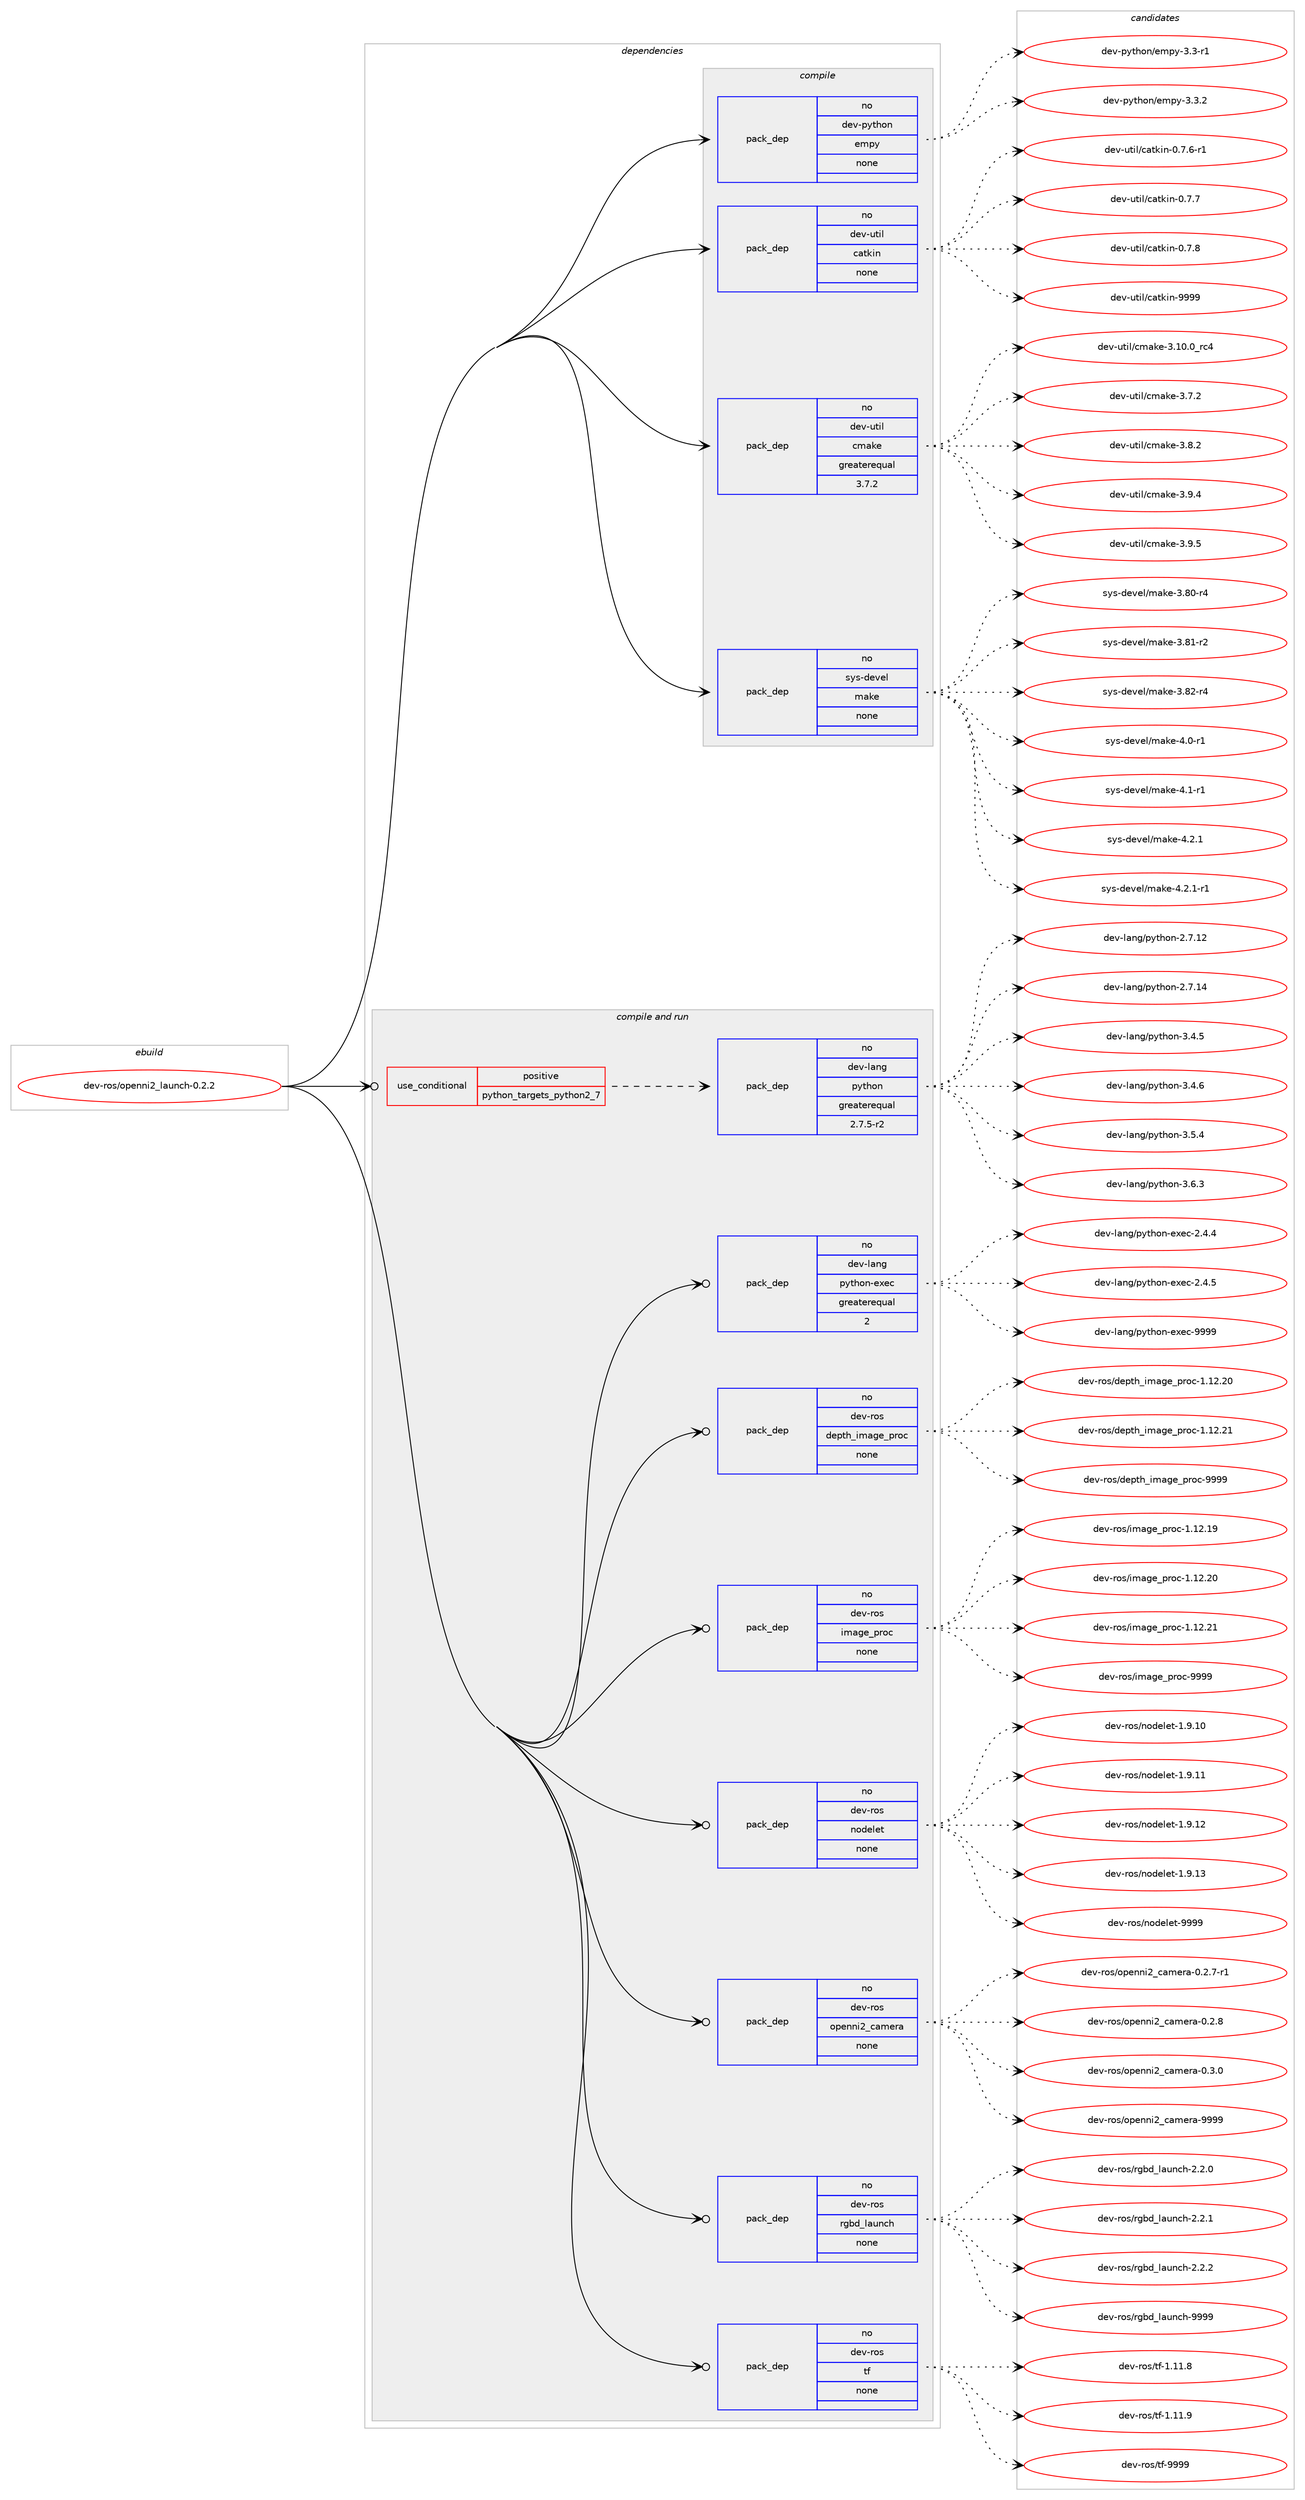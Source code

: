 digraph prolog {

# *************
# Graph options
# *************

newrank=true;
concentrate=true;
compound=true;
graph [rankdir=LR,fontname=Helvetica,fontsize=10,ranksep=1.5];#, ranksep=2.5, nodesep=0.2];
edge  [arrowhead=vee];
node  [fontname=Helvetica,fontsize=10];

# **********
# The ebuild
# **********

subgraph cluster_leftcol {
color=gray;
rank=same;
label=<<i>ebuild</i>>;
id [label="dev-ros/openni2_launch-0.2.2", color=red, width=4, href="../dev-ros/openni2_launch-0.2.2.svg"];
}

# ****************
# The dependencies
# ****************

subgraph cluster_midcol {
color=gray;
label=<<i>dependencies</i>>;
subgraph cluster_compile {
fillcolor="#eeeeee";
style=filled;
label=<<i>compile</i>>;
subgraph pack156112 {
dependency206167 [label=<<TABLE BORDER="0" CELLBORDER="1" CELLSPACING="0" CELLPADDING="4" WIDTH="220"><TR><TD ROWSPAN="6" CELLPADDING="30">pack_dep</TD></TR><TR><TD WIDTH="110">no</TD></TR><TR><TD>dev-python</TD></TR><TR><TD>empy</TD></TR><TR><TD>none</TD></TR><TR><TD></TD></TR></TABLE>>, shape=none, color=blue];
}
id:e -> dependency206167:w [weight=20,style="solid",arrowhead="vee"];
subgraph pack156113 {
dependency206168 [label=<<TABLE BORDER="0" CELLBORDER="1" CELLSPACING="0" CELLPADDING="4" WIDTH="220"><TR><TD ROWSPAN="6" CELLPADDING="30">pack_dep</TD></TR><TR><TD WIDTH="110">no</TD></TR><TR><TD>dev-util</TD></TR><TR><TD>catkin</TD></TR><TR><TD>none</TD></TR><TR><TD></TD></TR></TABLE>>, shape=none, color=blue];
}
id:e -> dependency206168:w [weight=20,style="solid",arrowhead="vee"];
subgraph pack156114 {
dependency206169 [label=<<TABLE BORDER="0" CELLBORDER="1" CELLSPACING="0" CELLPADDING="4" WIDTH="220"><TR><TD ROWSPAN="6" CELLPADDING="30">pack_dep</TD></TR><TR><TD WIDTH="110">no</TD></TR><TR><TD>dev-util</TD></TR><TR><TD>cmake</TD></TR><TR><TD>greaterequal</TD></TR><TR><TD>3.7.2</TD></TR></TABLE>>, shape=none, color=blue];
}
id:e -> dependency206169:w [weight=20,style="solid",arrowhead="vee"];
subgraph pack156115 {
dependency206170 [label=<<TABLE BORDER="0" CELLBORDER="1" CELLSPACING="0" CELLPADDING="4" WIDTH="220"><TR><TD ROWSPAN="6" CELLPADDING="30">pack_dep</TD></TR><TR><TD WIDTH="110">no</TD></TR><TR><TD>sys-devel</TD></TR><TR><TD>make</TD></TR><TR><TD>none</TD></TR><TR><TD></TD></TR></TABLE>>, shape=none, color=blue];
}
id:e -> dependency206170:w [weight=20,style="solid",arrowhead="vee"];
}
subgraph cluster_compileandrun {
fillcolor="#eeeeee";
style=filled;
label=<<i>compile and run</i>>;
subgraph cond46068 {
dependency206171 [label=<<TABLE BORDER="0" CELLBORDER="1" CELLSPACING="0" CELLPADDING="4"><TR><TD ROWSPAN="3" CELLPADDING="10">use_conditional</TD></TR><TR><TD>positive</TD></TR><TR><TD>python_targets_python2_7</TD></TR></TABLE>>, shape=none, color=red];
subgraph pack156116 {
dependency206172 [label=<<TABLE BORDER="0" CELLBORDER="1" CELLSPACING="0" CELLPADDING="4" WIDTH="220"><TR><TD ROWSPAN="6" CELLPADDING="30">pack_dep</TD></TR><TR><TD WIDTH="110">no</TD></TR><TR><TD>dev-lang</TD></TR><TR><TD>python</TD></TR><TR><TD>greaterequal</TD></TR><TR><TD>2.7.5-r2</TD></TR></TABLE>>, shape=none, color=blue];
}
dependency206171:e -> dependency206172:w [weight=20,style="dashed",arrowhead="vee"];
}
id:e -> dependency206171:w [weight=20,style="solid",arrowhead="odotvee"];
subgraph pack156117 {
dependency206173 [label=<<TABLE BORDER="0" CELLBORDER="1" CELLSPACING="0" CELLPADDING="4" WIDTH="220"><TR><TD ROWSPAN="6" CELLPADDING="30">pack_dep</TD></TR><TR><TD WIDTH="110">no</TD></TR><TR><TD>dev-lang</TD></TR><TR><TD>python-exec</TD></TR><TR><TD>greaterequal</TD></TR><TR><TD>2</TD></TR></TABLE>>, shape=none, color=blue];
}
id:e -> dependency206173:w [weight=20,style="solid",arrowhead="odotvee"];
subgraph pack156118 {
dependency206174 [label=<<TABLE BORDER="0" CELLBORDER="1" CELLSPACING="0" CELLPADDING="4" WIDTH="220"><TR><TD ROWSPAN="6" CELLPADDING="30">pack_dep</TD></TR><TR><TD WIDTH="110">no</TD></TR><TR><TD>dev-ros</TD></TR><TR><TD>depth_image_proc</TD></TR><TR><TD>none</TD></TR><TR><TD></TD></TR></TABLE>>, shape=none, color=blue];
}
id:e -> dependency206174:w [weight=20,style="solid",arrowhead="odotvee"];
subgraph pack156119 {
dependency206175 [label=<<TABLE BORDER="0" CELLBORDER="1" CELLSPACING="0" CELLPADDING="4" WIDTH="220"><TR><TD ROWSPAN="6" CELLPADDING="30">pack_dep</TD></TR><TR><TD WIDTH="110">no</TD></TR><TR><TD>dev-ros</TD></TR><TR><TD>image_proc</TD></TR><TR><TD>none</TD></TR><TR><TD></TD></TR></TABLE>>, shape=none, color=blue];
}
id:e -> dependency206175:w [weight=20,style="solid",arrowhead="odotvee"];
subgraph pack156120 {
dependency206176 [label=<<TABLE BORDER="0" CELLBORDER="1" CELLSPACING="0" CELLPADDING="4" WIDTH="220"><TR><TD ROWSPAN="6" CELLPADDING="30">pack_dep</TD></TR><TR><TD WIDTH="110">no</TD></TR><TR><TD>dev-ros</TD></TR><TR><TD>nodelet</TD></TR><TR><TD>none</TD></TR><TR><TD></TD></TR></TABLE>>, shape=none, color=blue];
}
id:e -> dependency206176:w [weight=20,style="solid",arrowhead="odotvee"];
subgraph pack156121 {
dependency206177 [label=<<TABLE BORDER="0" CELLBORDER="1" CELLSPACING="0" CELLPADDING="4" WIDTH="220"><TR><TD ROWSPAN="6" CELLPADDING="30">pack_dep</TD></TR><TR><TD WIDTH="110">no</TD></TR><TR><TD>dev-ros</TD></TR><TR><TD>openni2_camera</TD></TR><TR><TD>none</TD></TR><TR><TD></TD></TR></TABLE>>, shape=none, color=blue];
}
id:e -> dependency206177:w [weight=20,style="solid",arrowhead="odotvee"];
subgraph pack156122 {
dependency206178 [label=<<TABLE BORDER="0" CELLBORDER="1" CELLSPACING="0" CELLPADDING="4" WIDTH="220"><TR><TD ROWSPAN="6" CELLPADDING="30">pack_dep</TD></TR><TR><TD WIDTH="110">no</TD></TR><TR><TD>dev-ros</TD></TR><TR><TD>rgbd_launch</TD></TR><TR><TD>none</TD></TR><TR><TD></TD></TR></TABLE>>, shape=none, color=blue];
}
id:e -> dependency206178:w [weight=20,style="solid",arrowhead="odotvee"];
subgraph pack156123 {
dependency206179 [label=<<TABLE BORDER="0" CELLBORDER="1" CELLSPACING="0" CELLPADDING="4" WIDTH="220"><TR><TD ROWSPAN="6" CELLPADDING="30">pack_dep</TD></TR><TR><TD WIDTH="110">no</TD></TR><TR><TD>dev-ros</TD></TR><TR><TD>tf</TD></TR><TR><TD>none</TD></TR><TR><TD></TD></TR></TABLE>>, shape=none, color=blue];
}
id:e -> dependency206179:w [weight=20,style="solid",arrowhead="odotvee"];
}
subgraph cluster_run {
fillcolor="#eeeeee";
style=filled;
label=<<i>run</i>>;
}
}

# **************
# The candidates
# **************

subgraph cluster_choices {
rank=same;
color=gray;
label=<<i>candidates</i>>;

subgraph choice156112 {
color=black;
nodesep=1;
choice1001011184511212111610411111047101109112121455146514511449 [label="dev-python/empy-3.3-r1", color=red, width=4,href="../dev-python/empy-3.3-r1.svg"];
choice1001011184511212111610411111047101109112121455146514650 [label="dev-python/empy-3.3.2", color=red, width=4,href="../dev-python/empy-3.3.2.svg"];
dependency206167:e -> choice1001011184511212111610411111047101109112121455146514511449:w [style=dotted,weight="100"];
dependency206167:e -> choice1001011184511212111610411111047101109112121455146514650:w [style=dotted,weight="100"];
}
subgraph choice156113 {
color=black;
nodesep=1;
choice100101118451171161051084799971161071051104548465546544511449 [label="dev-util/catkin-0.7.6-r1", color=red, width=4,href="../dev-util/catkin-0.7.6-r1.svg"];
choice10010111845117116105108479997116107105110454846554655 [label="dev-util/catkin-0.7.7", color=red, width=4,href="../dev-util/catkin-0.7.7.svg"];
choice10010111845117116105108479997116107105110454846554656 [label="dev-util/catkin-0.7.8", color=red, width=4,href="../dev-util/catkin-0.7.8.svg"];
choice100101118451171161051084799971161071051104557575757 [label="dev-util/catkin-9999", color=red, width=4,href="../dev-util/catkin-9999.svg"];
dependency206168:e -> choice100101118451171161051084799971161071051104548465546544511449:w [style=dotted,weight="100"];
dependency206168:e -> choice10010111845117116105108479997116107105110454846554655:w [style=dotted,weight="100"];
dependency206168:e -> choice10010111845117116105108479997116107105110454846554656:w [style=dotted,weight="100"];
dependency206168:e -> choice100101118451171161051084799971161071051104557575757:w [style=dotted,weight="100"];
}
subgraph choice156114 {
color=black;
nodesep=1;
choice1001011184511711610510847991099710710145514649484648951149952 [label="dev-util/cmake-3.10.0_rc4", color=red, width=4,href="../dev-util/cmake-3.10.0_rc4.svg"];
choice10010111845117116105108479910997107101455146554650 [label="dev-util/cmake-3.7.2", color=red, width=4,href="../dev-util/cmake-3.7.2.svg"];
choice10010111845117116105108479910997107101455146564650 [label="dev-util/cmake-3.8.2", color=red, width=4,href="../dev-util/cmake-3.8.2.svg"];
choice10010111845117116105108479910997107101455146574652 [label="dev-util/cmake-3.9.4", color=red, width=4,href="../dev-util/cmake-3.9.4.svg"];
choice10010111845117116105108479910997107101455146574653 [label="dev-util/cmake-3.9.5", color=red, width=4,href="../dev-util/cmake-3.9.5.svg"];
dependency206169:e -> choice1001011184511711610510847991099710710145514649484648951149952:w [style=dotted,weight="100"];
dependency206169:e -> choice10010111845117116105108479910997107101455146554650:w [style=dotted,weight="100"];
dependency206169:e -> choice10010111845117116105108479910997107101455146564650:w [style=dotted,weight="100"];
dependency206169:e -> choice10010111845117116105108479910997107101455146574652:w [style=dotted,weight="100"];
dependency206169:e -> choice10010111845117116105108479910997107101455146574653:w [style=dotted,weight="100"];
}
subgraph choice156115 {
color=black;
nodesep=1;
choice11512111545100101118101108471099710710145514656484511452 [label="sys-devel/make-3.80-r4", color=red, width=4,href="../sys-devel/make-3.80-r4.svg"];
choice11512111545100101118101108471099710710145514656494511450 [label="sys-devel/make-3.81-r2", color=red, width=4,href="../sys-devel/make-3.81-r2.svg"];
choice11512111545100101118101108471099710710145514656504511452 [label="sys-devel/make-3.82-r4", color=red, width=4,href="../sys-devel/make-3.82-r4.svg"];
choice115121115451001011181011084710997107101455246484511449 [label="sys-devel/make-4.0-r1", color=red, width=4,href="../sys-devel/make-4.0-r1.svg"];
choice115121115451001011181011084710997107101455246494511449 [label="sys-devel/make-4.1-r1", color=red, width=4,href="../sys-devel/make-4.1-r1.svg"];
choice115121115451001011181011084710997107101455246504649 [label="sys-devel/make-4.2.1", color=red, width=4,href="../sys-devel/make-4.2.1.svg"];
choice1151211154510010111810110847109971071014552465046494511449 [label="sys-devel/make-4.2.1-r1", color=red, width=4,href="../sys-devel/make-4.2.1-r1.svg"];
dependency206170:e -> choice11512111545100101118101108471099710710145514656484511452:w [style=dotted,weight="100"];
dependency206170:e -> choice11512111545100101118101108471099710710145514656494511450:w [style=dotted,weight="100"];
dependency206170:e -> choice11512111545100101118101108471099710710145514656504511452:w [style=dotted,weight="100"];
dependency206170:e -> choice115121115451001011181011084710997107101455246484511449:w [style=dotted,weight="100"];
dependency206170:e -> choice115121115451001011181011084710997107101455246494511449:w [style=dotted,weight="100"];
dependency206170:e -> choice115121115451001011181011084710997107101455246504649:w [style=dotted,weight="100"];
dependency206170:e -> choice1151211154510010111810110847109971071014552465046494511449:w [style=dotted,weight="100"];
}
subgraph choice156116 {
color=black;
nodesep=1;
choice10010111845108971101034711212111610411111045504655464950 [label="dev-lang/python-2.7.12", color=red, width=4,href="../dev-lang/python-2.7.12.svg"];
choice10010111845108971101034711212111610411111045504655464952 [label="dev-lang/python-2.7.14", color=red, width=4,href="../dev-lang/python-2.7.14.svg"];
choice100101118451089711010347112121116104111110455146524653 [label="dev-lang/python-3.4.5", color=red, width=4,href="../dev-lang/python-3.4.5.svg"];
choice100101118451089711010347112121116104111110455146524654 [label="dev-lang/python-3.4.6", color=red, width=4,href="../dev-lang/python-3.4.6.svg"];
choice100101118451089711010347112121116104111110455146534652 [label="dev-lang/python-3.5.4", color=red, width=4,href="../dev-lang/python-3.5.4.svg"];
choice100101118451089711010347112121116104111110455146544651 [label="dev-lang/python-3.6.3", color=red, width=4,href="../dev-lang/python-3.6.3.svg"];
dependency206172:e -> choice10010111845108971101034711212111610411111045504655464950:w [style=dotted,weight="100"];
dependency206172:e -> choice10010111845108971101034711212111610411111045504655464952:w [style=dotted,weight="100"];
dependency206172:e -> choice100101118451089711010347112121116104111110455146524653:w [style=dotted,weight="100"];
dependency206172:e -> choice100101118451089711010347112121116104111110455146524654:w [style=dotted,weight="100"];
dependency206172:e -> choice100101118451089711010347112121116104111110455146534652:w [style=dotted,weight="100"];
dependency206172:e -> choice100101118451089711010347112121116104111110455146544651:w [style=dotted,weight="100"];
}
subgraph choice156117 {
color=black;
nodesep=1;
choice1001011184510897110103471121211161041111104510112010199455046524652 [label="dev-lang/python-exec-2.4.4", color=red, width=4,href="../dev-lang/python-exec-2.4.4.svg"];
choice1001011184510897110103471121211161041111104510112010199455046524653 [label="dev-lang/python-exec-2.4.5", color=red, width=4,href="../dev-lang/python-exec-2.4.5.svg"];
choice10010111845108971101034711212111610411111045101120101994557575757 [label="dev-lang/python-exec-9999", color=red, width=4,href="../dev-lang/python-exec-9999.svg"];
dependency206173:e -> choice1001011184510897110103471121211161041111104510112010199455046524652:w [style=dotted,weight="100"];
dependency206173:e -> choice1001011184510897110103471121211161041111104510112010199455046524653:w [style=dotted,weight="100"];
dependency206173:e -> choice10010111845108971101034711212111610411111045101120101994557575757:w [style=dotted,weight="100"];
}
subgraph choice156118 {
color=black;
nodesep=1;
choice1001011184511411111547100101112116104951051099710310195112114111994549464950465048 [label="dev-ros/depth_image_proc-1.12.20", color=red, width=4,href="../dev-ros/depth_image_proc-1.12.20.svg"];
choice1001011184511411111547100101112116104951051099710310195112114111994549464950465049 [label="dev-ros/depth_image_proc-1.12.21", color=red, width=4,href="../dev-ros/depth_image_proc-1.12.21.svg"];
choice1001011184511411111547100101112116104951051099710310195112114111994557575757 [label="dev-ros/depth_image_proc-9999", color=red, width=4,href="../dev-ros/depth_image_proc-9999.svg"];
dependency206174:e -> choice1001011184511411111547100101112116104951051099710310195112114111994549464950465048:w [style=dotted,weight="100"];
dependency206174:e -> choice1001011184511411111547100101112116104951051099710310195112114111994549464950465049:w [style=dotted,weight="100"];
dependency206174:e -> choice1001011184511411111547100101112116104951051099710310195112114111994557575757:w [style=dotted,weight="100"];
}
subgraph choice156119 {
color=black;
nodesep=1;
choice10010111845114111115471051099710310195112114111994549464950464957 [label="dev-ros/image_proc-1.12.19", color=red, width=4,href="../dev-ros/image_proc-1.12.19.svg"];
choice10010111845114111115471051099710310195112114111994549464950465048 [label="dev-ros/image_proc-1.12.20", color=red, width=4,href="../dev-ros/image_proc-1.12.20.svg"];
choice10010111845114111115471051099710310195112114111994549464950465049 [label="dev-ros/image_proc-1.12.21", color=red, width=4,href="../dev-ros/image_proc-1.12.21.svg"];
choice10010111845114111115471051099710310195112114111994557575757 [label="dev-ros/image_proc-9999", color=red, width=4,href="../dev-ros/image_proc-9999.svg"];
dependency206175:e -> choice10010111845114111115471051099710310195112114111994549464950464957:w [style=dotted,weight="100"];
dependency206175:e -> choice10010111845114111115471051099710310195112114111994549464950465048:w [style=dotted,weight="100"];
dependency206175:e -> choice10010111845114111115471051099710310195112114111994549464950465049:w [style=dotted,weight="100"];
dependency206175:e -> choice10010111845114111115471051099710310195112114111994557575757:w [style=dotted,weight="100"];
}
subgraph choice156120 {
color=black;
nodesep=1;
choice100101118451141111154711011110010110810111645494657464948 [label="dev-ros/nodelet-1.9.10", color=red, width=4,href="../dev-ros/nodelet-1.9.10.svg"];
choice100101118451141111154711011110010110810111645494657464949 [label="dev-ros/nodelet-1.9.11", color=red, width=4,href="../dev-ros/nodelet-1.9.11.svg"];
choice100101118451141111154711011110010110810111645494657464950 [label="dev-ros/nodelet-1.9.12", color=red, width=4,href="../dev-ros/nodelet-1.9.12.svg"];
choice100101118451141111154711011110010110810111645494657464951 [label="dev-ros/nodelet-1.9.13", color=red, width=4,href="../dev-ros/nodelet-1.9.13.svg"];
choice10010111845114111115471101111001011081011164557575757 [label="dev-ros/nodelet-9999", color=red, width=4,href="../dev-ros/nodelet-9999.svg"];
dependency206176:e -> choice100101118451141111154711011110010110810111645494657464948:w [style=dotted,weight="100"];
dependency206176:e -> choice100101118451141111154711011110010110810111645494657464949:w [style=dotted,weight="100"];
dependency206176:e -> choice100101118451141111154711011110010110810111645494657464950:w [style=dotted,weight="100"];
dependency206176:e -> choice100101118451141111154711011110010110810111645494657464951:w [style=dotted,weight="100"];
dependency206176:e -> choice10010111845114111115471101111001011081011164557575757:w [style=dotted,weight="100"];
}
subgraph choice156121 {
color=black;
nodesep=1;
choice100101118451141111154711111210111011010550959997109101114974548465046554511449 [label="dev-ros/openni2_camera-0.2.7-r1", color=red, width=4,href="../dev-ros/openni2_camera-0.2.7-r1.svg"];
choice10010111845114111115471111121011101101055095999710910111497454846504656 [label="dev-ros/openni2_camera-0.2.8", color=red, width=4,href="../dev-ros/openni2_camera-0.2.8.svg"];
choice10010111845114111115471111121011101101055095999710910111497454846514648 [label="dev-ros/openni2_camera-0.3.0", color=red, width=4,href="../dev-ros/openni2_camera-0.3.0.svg"];
choice100101118451141111154711111210111011010550959997109101114974557575757 [label="dev-ros/openni2_camera-9999", color=red, width=4,href="../dev-ros/openni2_camera-9999.svg"];
dependency206177:e -> choice100101118451141111154711111210111011010550959997109101114974548465046554511449:w [style=dotted,weight="100"];
dependency206177:e -> choice10010111845114111115471111121011101101055095999710910111497454846504656:w [style=dotted,weight="100"];
dependency206177:e -> choice10010111845114111115471111121011101101055095999710910111497454846514648:w [style=dotted,weight="100"];
dependency206177:e -> choice100101118451141111154711111210111011010550959997109101114974557575757:w [style=dotted,weight="100"];
}
subgraph choice156122 {
color=black;
nodesep=1;
choice100101118451141111154711410398100951089711711099104455046504648 [label="dev-ros/rgbd_launch-2.2.0", color=red, width=4,href="../dev-ros/rgbd_launch-2.2.0.svg"];
choice100101118451141111154711410398100951089711711099104455046504649 [label="dev-ros/rgbd_launch-2.2.1", color=red, width=4,href="../dev-ros/rgbd_launch-2.2.1.svg"];
choice100101118451141111154711410398100951089711711099104455046504650 [label="dev-ros/rgbd_launch-2.2.2", color=red, width=4,href="../dev-ros/rgbd_launch-2.2.2.svg"];
choice1001011184511411111547114103981009510897117110991044557575757 [label="dev-ros/rgbd_launch-9999", color=red, width=4,href="../dev-ros/rgbd_launch-9999.svg"];
dependency206178:e -> choice100101118451141111154711410398100951089711711099104455046504648:w [style=dotted,weight="100"];
dependency206178:e -> choice100101118451141111154711410398100951089711711099104455046504649:w [style=dotted,weight="100"];
dependency206178:e -> choice100101118451141111154711410398100951089711711099104455046504650:w [style=dotted,weight="100"];
dependency206178:e -> choice1001011184511411111547114103981009510897117110991044557575757:w [style=dotted,weight="100"];
}
subgraph choice156123 {
color=black;
nodesep=1;
choice100101118451141111154711610245494649494656 [label="dev-ros/tf-1.11.8", color=red, width=4,href="../dev-ros/tf-1.11.8.svg"];
choice100101118451141111154711610245494649494657 [label="dev-ros/tf-1.11.9", color=red, width=4,href="../dev-ros/tf-1.11.9.svg"];
choice10010111845114111115471161024557575757 [label="dev-ros/tf-9999", color=red, width=4,href="../dev-ros/tf-9999.svg"];
dependency206179:e -> choice100101118451141111154711610245494649494656:w [style=dotted,weight="100"];
dependency206179:e -> choice100101118451141111154711610245494649494657:w [style=dotted,weight="100"];
dependency206179:e -> choice10010111845114111115471161024557575757:w [style=dotted,weight="100"];
}
}

}
